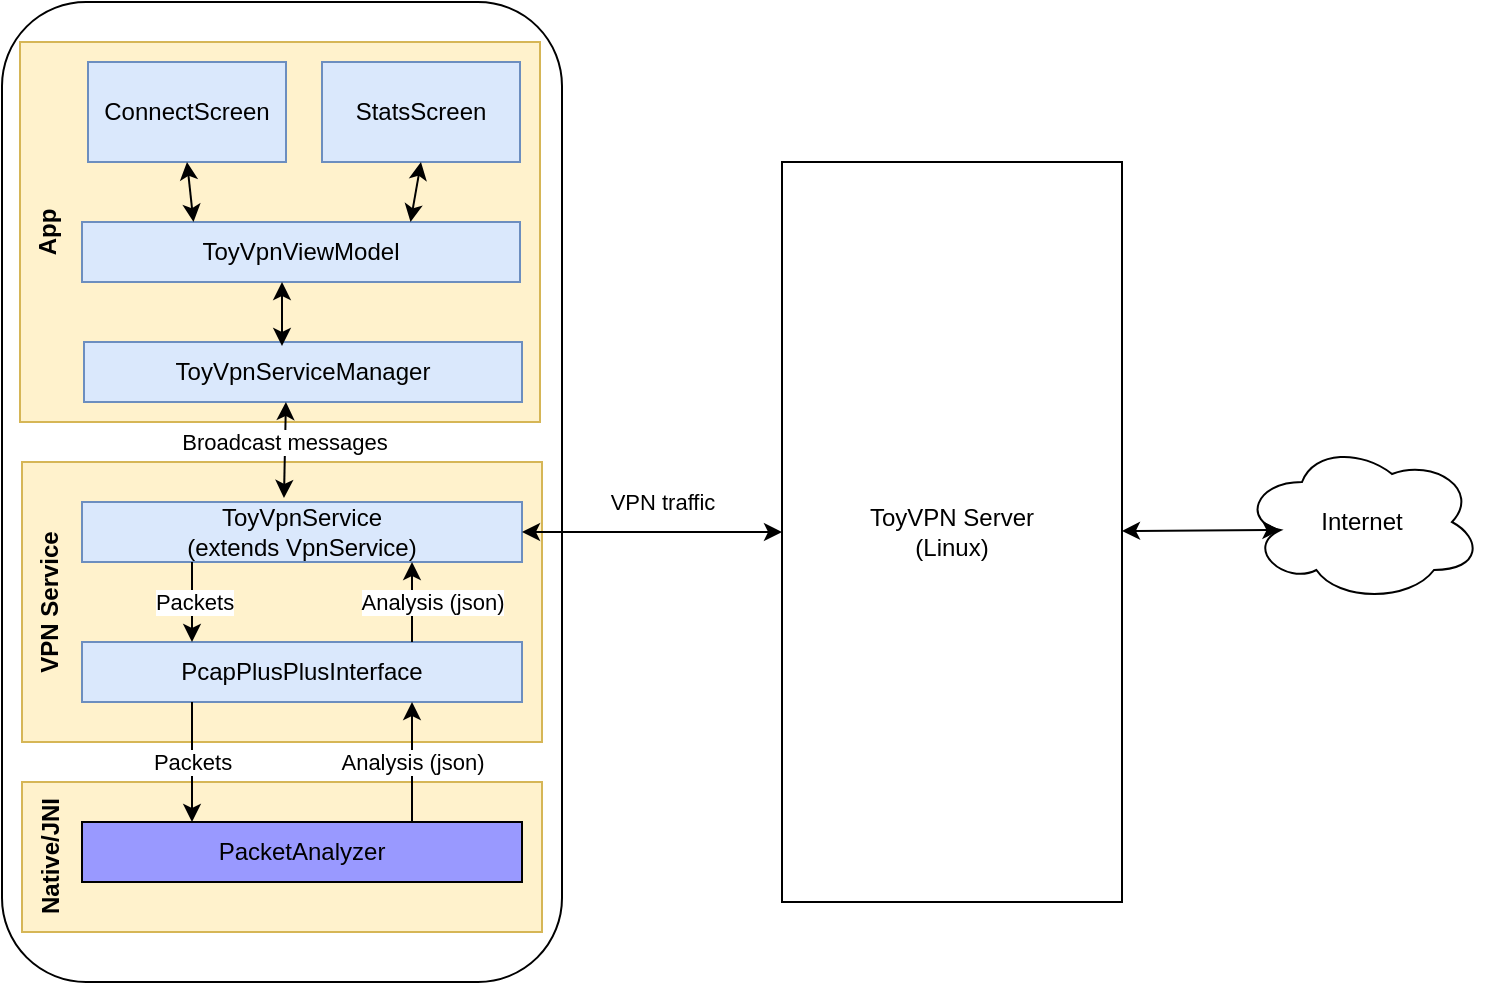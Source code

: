 <mxfile version="26.0.16">
  <diagram id="AuIGjWSp7o-0QPHU17oz" name="Page-1">
    <mxGraphModel dx="1227" dy="799" grid="1" gridSize="10" guides="1" tooltips="1" connect="1" arrows="1" fold="1" page="1" pageScale="1" pageWidth="850" pageHeight="1100" math="0" shadow="0">
      <root>
        <mxCell id="0" />
        <mxCell id="1" parent="0" />
        <mxCell id="B4_uFMngZ0f_tyHp3tbR-1" value="" style="rounded=1;whiteSpace=wrap;html=1;rotation=0;verticalAlign=top;" parent="1" vertex="1">
          <mxGeometry x="70" y="40" width="280" height="490" as="geometry" />
        </mxCell>
        <mxCell id="B4_uFMngZ0f_tyHp3tbR-8" value="&lt;div&gt;ToyVPN Server&lt;/div&gt;&lt;div&gt;(Linux)&lt;br&gt;&lt;/div&gt;" style="rounded=0;whiteSpace=wrap;html=1;rotation=0;" parent="1" vertex="1">
          <mxGeometry x="460" y="120" width="170" height="370" as="geometry" />
        </mxCell>
        <mxCell id="B4_uFMngZ0f_tyHp3tbR-15" value="" style="group;movable=1;resizable=1;rotatable=1;deletable=1;editable=1;locked=0;connectable=1;horizontal=0;verticalAlign=top;" parent="1" vertex="1" connectable="0">
          <mxGeometry x="80" y="440" width="260" height="80" as="geometry" />
        </mxCell>
        <mxCell id="B4_uFMngZ0f_tyHp3tbR-11" value="&lt;b&gt;Native/JNI&lt;/b&gt;" style="rounded=0;whiteSpace=wrap;html=1;verticalAlign=top;fillColor=#fff2cc;strokeColor=#d6b656;horizontal=0;" parent="B4_uFMngZ0f_tyHp3tbR-15" vertex="1">
          <mxGeometry y="-10" width="260" height="75" as="geometry" />
        </mxCell>
        <mxCell id="B4_uFMngZ0f_tyHp3tbR-12" value="PacketAnalyzer" style="rounded=0;whiteSpace=wrap;html=1;fillColor=#9999FF;" parent="B4_uFMngZ0f_tyHp3tbR-15" vertex="1">
          <mxGeometry x="30" y="10" width="220" height="30" as="geometry" />
        </mxCell>
        <mxCell id="B4_uFMngZ0f_tyHp3tbR-9" value="&lt;b&gt;VPN Service&lt;/b&gt;" style="rounded=0;whiteSpace=wrap;html=1;verticalAlign=top;fillColor=#fff2cc;strokeColor=#d6b656;flipV=0;labelPosition=center;verticalLabelPosition=middle;align=center;horizontal=0;" parent="1" vertex="1">
          <mxGeometry x="80" y="270" width="260" height="140" as="geometry" />
        </mxCell>
        <mxCell id="B4_uFMngZ0f_tyHp3tbR-5" value="&lt;div&gt;ToyVpnService&lt;/div&gt;&lt;div&gt;(extends VpnService)&lt;br&gt;&lt;/div&gt;" style="rounded=0;whiteSpace=wrap;html=1;fillColor=#dae8fc;strokeColor=#6c8ebf;" parent="1" vertex="1">
          <mxGeometry x="110" y="290" width="220" height="30" as="geometry" />
        </mxCell>
        <mxCell id="B4_uFMngZ0f_tyHp3tbR-10" value="PcapPlusPlusInterface" style="rounded=0;whiteSpace=wrap;html=1;fillColor=#dae8fc;strokeColor=#6c8ebf;" parent="1" vertex="1">
          <mxGeometry x="110" y="360" width="220" height="30" as="geometry" />
        </mxCell>
        <mxCell id="B4_uFMngZ0f_tyHp3tbR-22" value="Packets" style="endArrow=classic;html=1;exitX=0.25;exitY=1;exitDx=0;exitDy=0;entryX=0.25;entryY=0;entryDx=0;entryDy=0;" parent="1" source="B4_uFMngZ0f_tyHp3tbR-5" target="B4_uFMngZ0f_tyHp3tbR-10" edge="1">
          <mxGeometry x="0.001" width="50" height="50" relative="1" as="geometry">
            <mxPoint x="220" y="244" as="sourcePoint" />
            <mxPoint x="260" y="190" as="targetPoint" />
            <mxPoint x="1" as="offset" />
          </mxGeometry>
        </mxCell>
        <mxCell id="B4_uFMngZ0f_tyHp3tbR-24" value="" style="endArrow=classic;html=1;exitX=0.75;exitY=0;exitDx=0;exitDy=0;entryX=0.75;entryY=1;entryDx=0;entryDy=0;" parent="1" source="B4_uFMngZ0f_tyHp3tbR-12" target="B4_uFMngZ0f_tyHp3tbR-10" edge="1">
          <mxGeometry width="50" height="50" relative="1" as="geometry">
            <mxPoint x="400" y="430" as="sourcePoint" />
            <mxPoint x="195.5" y="440" as="targetPoint" />
          </mxGeometry>
        </mxCell>
        <mxCell id="1FPOoQPGElbH6bvNSPsp-5" value="Analysis (json)" style="edgeLabel;html=1;align=center;verticalAlign=middle;resizable=0;points=[];" vertex="1" connectable="0" parent="B4_uFMngZ0f_tyHp3tbR-24">
          <mxGeometry x="-0.033" y="-1" relative="1" as="geometry">
            <mxPoint x="-1" y="-1" as="offset" />
          </mxGeometry>
        </mxCell>
        <mxCell id="B4_uFMngZ0f_tyHp3tbR-26" value="Internet" style="ellipse;shape=cloud;whiteSpace=wrap;html=1;" parent="1" vertex="1">
          <mxGeometry x="690" y="260" width="120" height="80" as="geometry" />
        </mxCell>
        <mxCell id="B4_uFMngZ0f_tyHp3tbR-27" value="VPN traffic" style="endArrow=classic;startArrow=classic;html=1;exitX=1;exitY=0.5;exitDx=0;exitDy=0;entryX=0;entryY=0.5;entryDx=0;entryDy=0;" parent="1" source="B4_uFMngZ0f_tyHp3tbR-5" target="B4_uFMngZ0f_tyHp3tbR-8" edge="1">
          <mxGeometry x="0.077" y="15" width="50" height="50" relative="1" as="geometry">
            <mxPoint x="270" y="305" as="sourcePoint" />
            <mxPoint x="450" y="380" as="targetPoint" />
            <Array as="points">
              <mxPoint x="400" y="305" />
            </Array>
            <mxPoint as="offset" />
          </mxGeometry>
        </mxCell>
        <mxCell id="1FPOoQPGElbH6bvNSPsp-9" value="&lt;b&gt;App&lt;/b&gt;" style="rounded=0;whiteSpace=wrap;html=1;verticalAlign=top;fillColor=#fff2cc;strokeColor=#d6b656;direction=west;horizontal=0;" vertex="1" parent="1">
          <mxGeometry x="79" y="60" width="260" height="190" as="geometry" />
        </mxCell>
        <mxCell id="B4_uFMngZ0f_tyHp3tbR-33" value="" style="endArrow=classic;startArrow=classic;html=1;entryX=0.16;entryY=0.55;entryDx=0;entryDy=0;entryPerimeter=0;" parent="1" source="B4_uFMngZ0f_tyHp3tbR-8" target="B4_uFMngZ0f_tyHp3tbR-26" edge="1">
          <mxGeometry width="50" height="50" relative="1" as="geometry">
            <mxPoint x="400" y="430" as="sourcePoint" />
            <mxPoint x="450" y="380" as="targetPoint" />
          </mxGeometry>
        </mxCell>
        <mxCell id="1FPOoQPGElbH6bvNSPsp-1" value="" style="endArrow=classic;html=1;exitX=0.25;exitY=1;exitDx=0;exitDy=0;entryX=0.25;entryY=0;entryDx=0;entryDy=0;" edge="1" parent="1" source="B4_uFMngZ0f_tyHp3tbR-10" target="B4_uFMngZ0f_tyHp3tbR-12">
          <mxGeometry width="50" height="50" relative="1" as="geometry">
            <mxPoint x="149.94" y="399.8" as="sourcePoint" />
            <mxPoint x="150" y="450" as="targetPoint" />
          </mxGeometry>
        </mxCell>
        <mxCell id="1FPOoQPGElbH6bvNSPsp-4" value="Packets" style="edgeLabel;html=1;align=center;verticalAlign=middle;resizable=0;points=[];" vertex="1" connectable="0" parent="1FPOoQPGElbH6bvNSPsp-1">
          <mxGeometry x="-0.102" y="2" relative="1" as="geometry">
            <mxPoint x="-2" y="3" as="offset" />
          </mxGeometry>
        </mxCell>
        <mxCell id="1FPOoQPGElbH6bvNSPsp-7" value="" style="endArrow=classic;html=1;exitX=0.75;exitY=0;exitDx=0;exitDy=0;entryX=0.75;entryY=1;entryDx=0;entryDy=0;" edge="1" parent="1" source="B4_uFMngZ0f_tyHp3tbR-10" target="B4_uFMngZ0f_tyHp3tbR-5">
          <mxGeometry width="50" height="50" relative="1" as="geometry">
            <mxPoint x="280" y="460" as="sourcePoint" />
            <mxPoint x="280" y="400" as="targetPoint" />
          </mxGeometry>
        </mxCell>
        <mxCell id="1FPOoQPGElbH6bvNSPsp-8" value="Analysis (json)" style="edgeLabel;html=1;align=center;verticalAlign=middle;resizable=0;points=[];" vertex="1" connectable="0" parent="1FPOoQPGElbH6bvNSPsp-7">
          <mxGeometry x="-0.033" y="-1" relative="1" as="geometry">
            <mxPoint x="9" y="-1" as="offset" />
          </mxGeometry>
        </mxCell>
        <mxCell id="1FPOoQPGElbH6bvNSPsp-10" value="ToyVpnServiceManager" style="rounded=0;whiteSpace=wrap;html=1;fillColor=#dae8fc;strokeColor=#6c8ebf;" vertex="1" parent="1">
          <mxGeometry x="111" y="210" width="219" height="30" as="geometry" />
        </mxCell>
        <mxCell id="1FPOoQPGElbH6bvNSPsp-11" value="" style="endArrow=classic;startArrow=classic;html=1;rounded=0;entryX=0.461;entryY=1;entryDx=0;entryDy=0;exitX=0.459;exitY=-0.067;exitDx=0;exitDy=0;entryPerimeter=0;exitPerimeter=0;" edge="1" parent="1" source="B4_uFMngZ0f_tyHp3tbR-5" target="1FPOoQPGElbH6bvNSPsp-10">
          <mxGeometry width="50" height="50" relative="1" as="geometry">
            <mxPoint x="120" y="290" as="sourcePoint" />
            <mxPoint x="170" y="240" as="targetPoint" />
          </mxGeometry>
        </mxCell>
        <mxCell id="1FPOoQPGElbH6bvNSPsp-12" value="Broadcast messages" style="edgeLabel;html=1;align=center;verticalAlign=middle;resizable=0;points=[];" vertex="1" connectable="0" parent="1FPOoQPGElbH6bvNSPsp-11">
          <mxGeometry x="-0.038" y="-3" relative="1" as="geometry">
            <mxPoint x="-4" y="-5" as="offset" />
          </mxGeometry>
        </mxCell>
        <mxCell id="1FPOoQPGElbH6bvNSPsp-15" value="ToyVpnViewModel" style="rounded=0;whiteSpace=wrap;html=1;fillColor=#dae8fc;strokeColor=#6c8ebf;" vertex="1" parent="1">
          <mxGeometry x="110" y="150" width="219" height="30" as="geometry" />
        </mxCell>
        <mxCell id="1FPOoQPGElbH6bvNSPsp-16" value="" style="endArrow=classic;startArrow=classic;html=1;rounded=0;" edge="1" parent="1">
          <mxGeometry width="50" height="50" relative="1" as="geometry">
            <mxPoint x="210" y="212" as="sourcePoint" />
            <mxPoint x="210" y="180" as="targetPoint" />
          </mxGeometry>
        </mxCell>
        <mxCell id="1FPOoQPGElbH6bvNSPsp-18" value="ConnectScreen" style="rounded=0;whiteSpace=wrap;html=1;fillColor=#dae8fc;strokeColor=#6c8ebf;" vertex="1" parent="1">
          <mxGeometry x="113" y="70" width="99" height="50" as="geometry" />
        </mxCell>
        <mxCell id="1FPOoQPGElbH6bvNSPsp-19" value="StatsScreen" style="rounded=0;whiteSpace=wrap;html=1;fillColor=#dae8fc;strokeColor=#6c8ebf;" vertex="1" parent="1">
          <mxGeometry x="230" y="70" width="99" height="50" as="geometry" />
        </mxCell>
        <mxCell id="1FPOoQPGElbH6bvNSPsp-20" value="" style="endArrow=classic;startArrow=classic;html=1;rounded=0;entryX=0.5;entryY=1;entryDx=0;entryDy=0;exitX=0.25;exitY=0;exitDx=0;exitDy=0;" edge="1" parent="1" target="1FPOoQPGElbH6bvNSPsp-18">
          <mxGeometry width="50" height="50" relative="1" as="geometry">
            <mxPoint x="165.75" y="150" as="sourcePoint" />
            <mxPoint x="161.5" y="120" as="targetPoint" />
          </mxGeometry>
        </mxCell>
        <mxCell id="1FPOoQPGElbH6bvNSPsp-22" value="" style="endArrow=classic;startArrow=classic;html=1;rounded=0;entryX=0.5;entryY=1;entryDx=0;entryDy=0;exitX=0.75;exitY=0;exitDx=0;exitDy=0;" edge="1" parent="1" source="1FPOoQPGElbH6bvNSPsp-15" target="1FPOoQPGElbH6bvNSPsp-19">
          <mxGeometry width="50" height="50" relative="1" as="geometry">
            <mxPoint x="175.75" y="160" as="sourcePoint" />
            <mxPoint x="173" y="130" as="targetPoint" />
          </mxGeometry>
        </mxCell>
      </root>
    </mxGraphModel>
  </diagram>
</mxfile>
